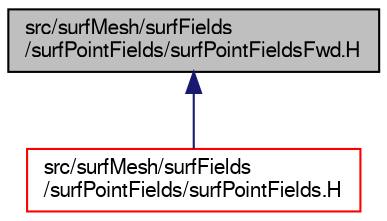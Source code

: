 digraph "src/surfMesh/surfFields/surfPointFields/surfPointFieldsFwd.H"
{
  bgcolor="transparent";
  edge [fontname="FreeSans",fontsize="10",labelfontname="FreeSans",labelfontsize="10"];
  node [fontname="FreeSans",fontsize="10",shape=record];
  Node58 [label="src/surfMesh/surfFields\l/surfPointFields/surfPointFieldsFwd.H",height=0.2,width=0.4,color="black", fillcolor="grey75", style="filled", fontcolor="black"];
  Node58 -> Node59 [dir="back",color="midnightblue",fontsize="10",style="solid",fontname="FreeSans"];
  Node59 [label="src/surfMesh/surfFields\l/surfPointFields/surfPointFields.H",height=0.2,width=0.4,color="red",URL="$a15299.html"];
}
